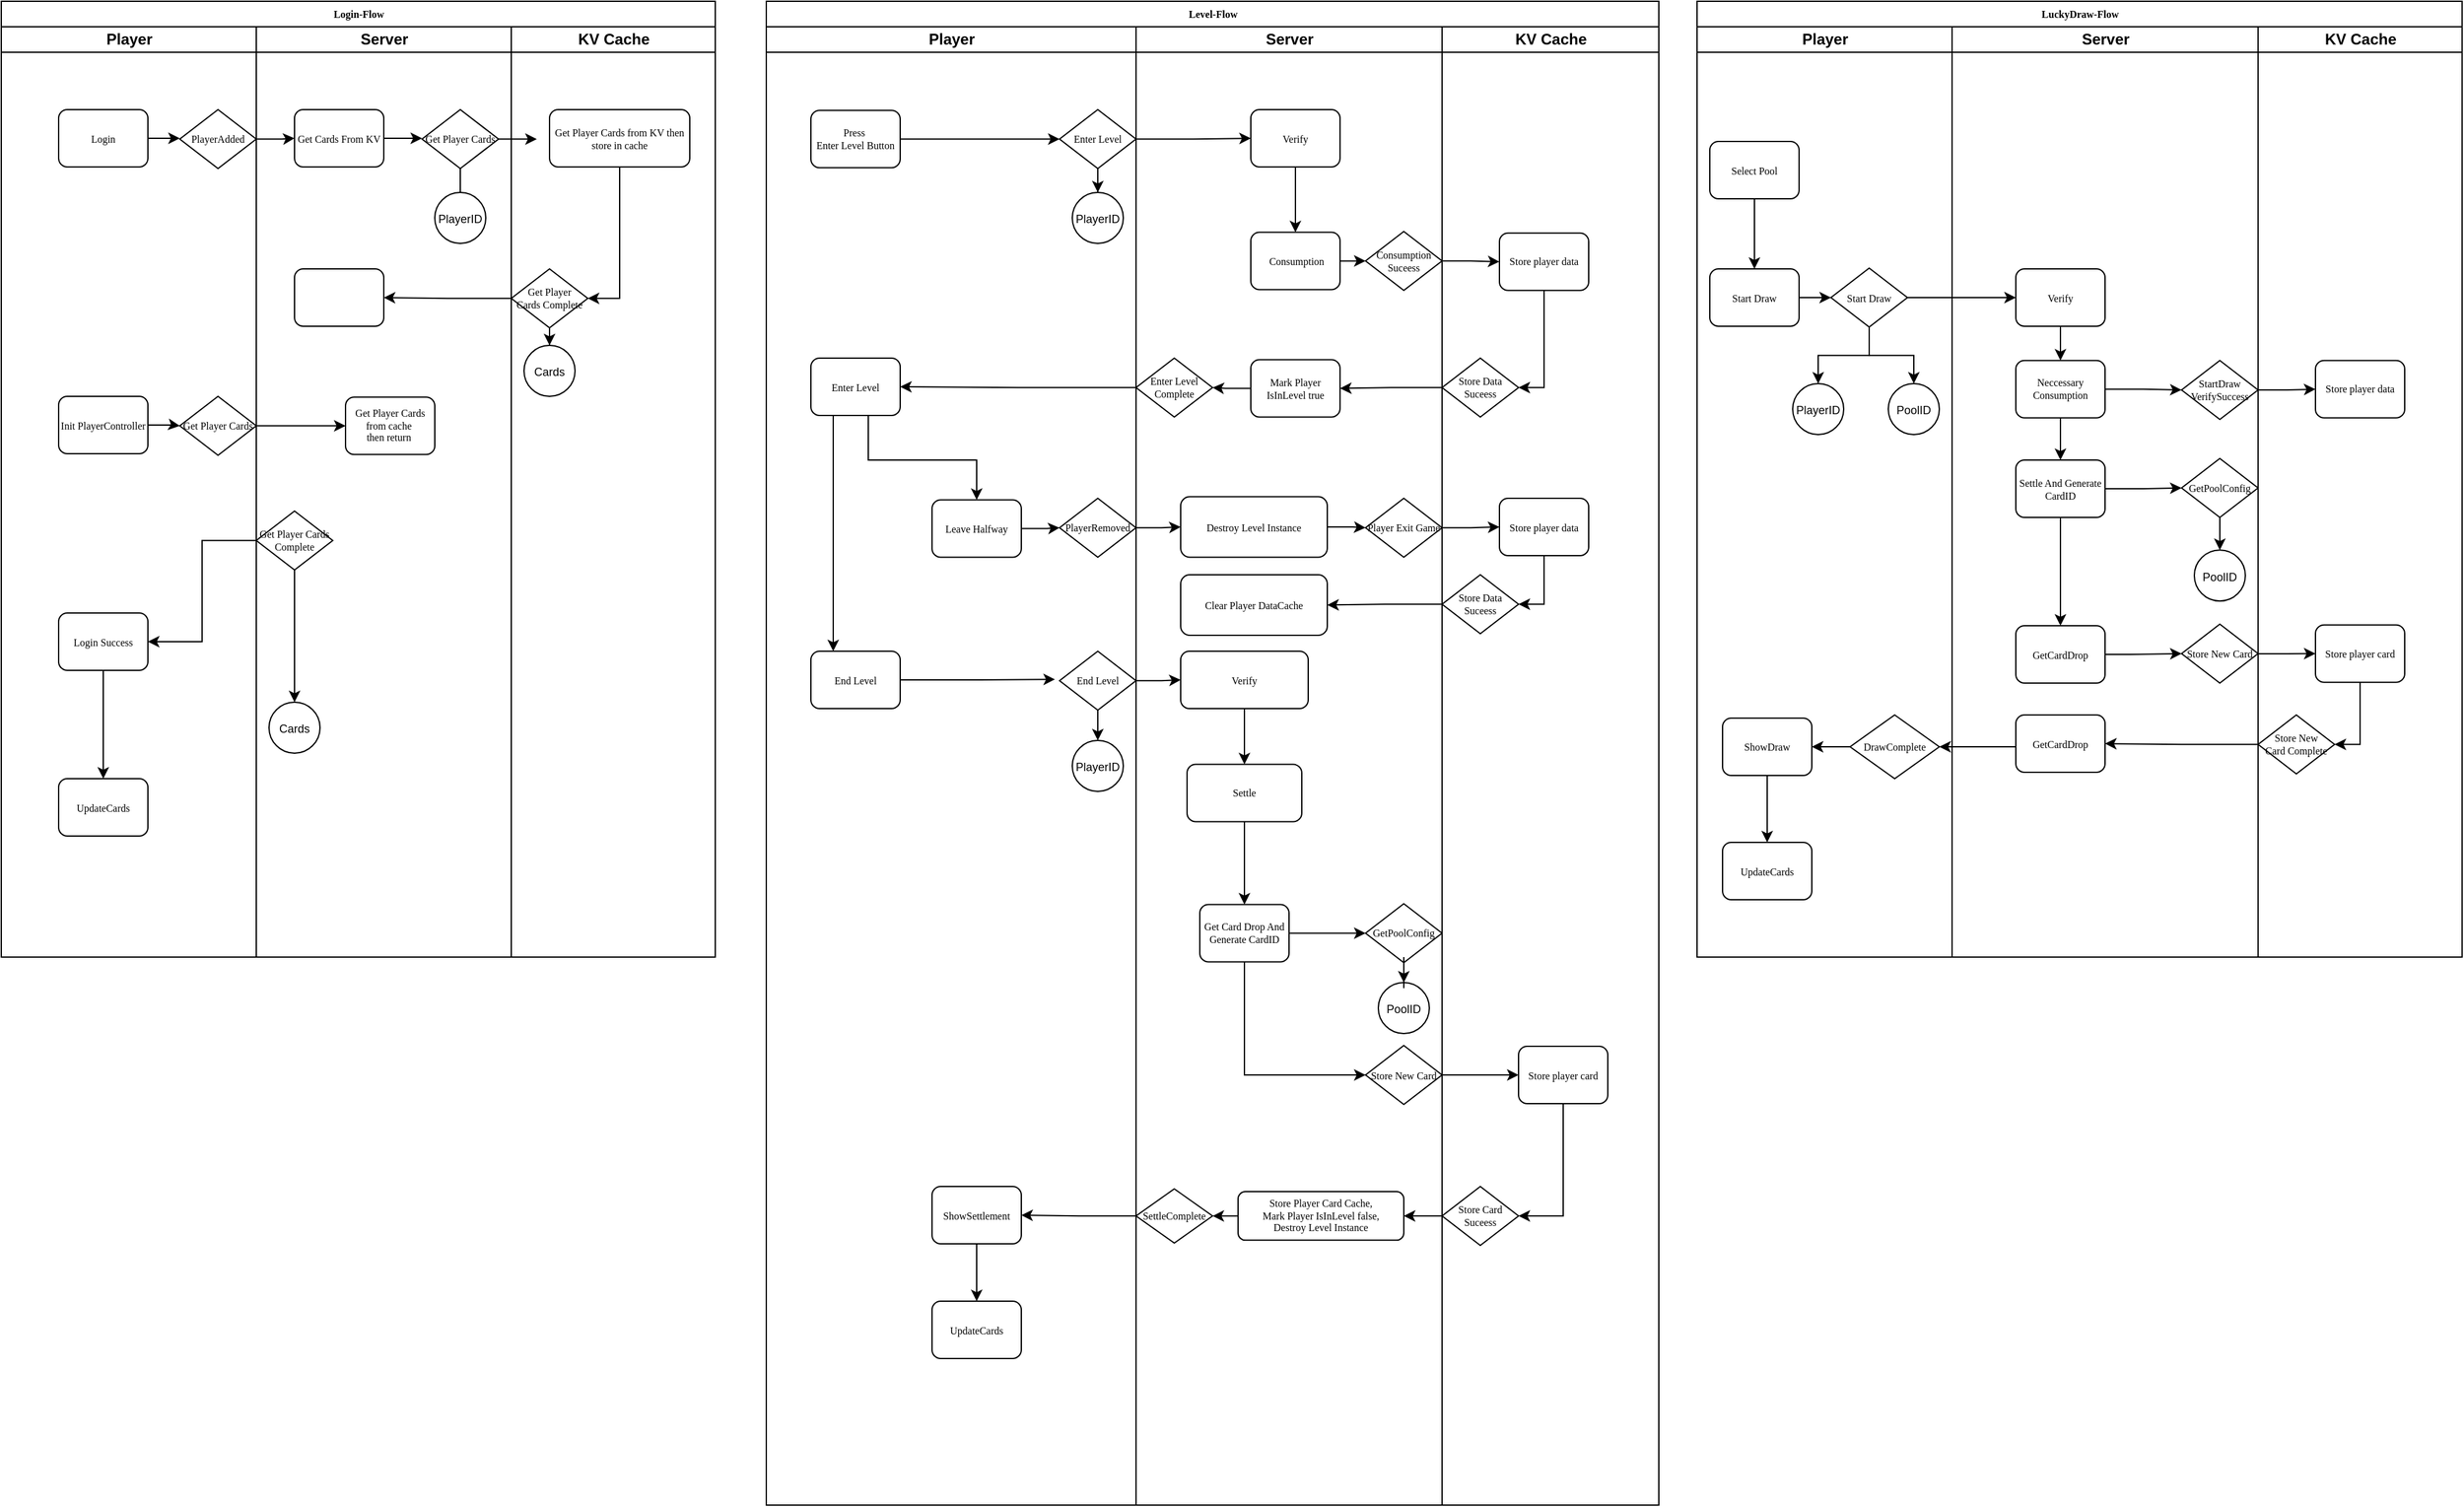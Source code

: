 <mxfile version="26.0.6">
  <diagram name="Page-1" id="74e2e168-ea6b-b213-b513-2b3c1d86103e">
    <mxGraphModel dx="844" dy="461" grid="1" gridSize="10" guides="1" tooltips="1" connect="1" arrows="1" fold="1" page="1" pageScale="1" pageWidth="1100" pageHeight="850" background="none" math="0" shadow="0">
      <root>
        <mxCell id="0" />
        <mxCell id="1" parent="0" />
        <mxCell id="77e6c97f196da883-1" value="Login-Flow" style="swimlane;html=1;childLayout=stackLayout;startSize=20;rounded=0;shadow=0;labelBackgroundColor=none;strokeWidth=1;fontFamily=Verdana;fontSize=8;align=center;" parent="1" vertex="1">
          <mxGeometry x="60" y="50" width="560" height="750" as="geometry" />
        </mxCell>
        <mxCell id="77e6c97f196da883-3" value="Player" style="swimlane;html=1;startSize=20;" parent="77e6c97f196da883-1" vertex="1">
          <mxGeometry y="20" width="200" height="730" as="geometry" />
        </mxCell>
        <mxCell id="I38uoZIhNBEOroFiXY-z-10" value="Login" style="rounded=1;whiteSpace=wrap;html=1;shadow=0;labelBackgroundColor=none;strokeWidth=1;fontFamily=Verdana;fontSize=8;align=center;" parent="77e6c97f196da883-3" vertex="1">
          <mxGeometry x="45" y="65" width="70" height="45" as="geometry" />
        </mxCell>
        <mxCell id="I38uoZIhNBEOroFiXY-z-11" style="edgeStyle=orthogonalEdgeStyle;rounded=0;orthogonalLoop=1;jettySize=auto;html=1;entryX=0;entryY=0.5;entryDx=0;entryDy=0;exitX=1;exitY=0.5;exitDx=0;exitDy=0;" parent="77e6c97f196da883-3" source="I38uoZIhNBEOroFiXY-z-10" edge="1">
          <mxGeometry relative="1" as="geometry">
            <mxPoint x="140" y="87.21" as="targetPoint" />
            <mxPoint x="45" y="87.21" as="sourcePoint" />
          </mxGeometry>
        </mxCell>
        <mxCell id="I38uoZIhNBEOroFiXY-z-13" value="PlayerAdded" style="rhombus;whiteSpace=wrap;html=1;rounded=0;shadow=0;labelBackgroundColor=none;strokeWidth=1;fontFamily=Verdana;fontSize=8;align=center;" parent="77e6c97f196da883-3" vertex="1">
          <mxGeometry x="140" y="65" width="60" height="46.25" as="geometry" />
        </mxCell>
        <mxCell id="V88XMunbEEajlaaTa_F--36" style="edgeStyle=orthogonalEdgeStyle;rounded=0;orthogonalLoop=1;jettySize=auto;html=1;entryX=0.5;entryY=0;entryDx=0;entryDy=0;" edge="1" parent="77e6c97f196da883-3" source="I38uoZIhNBEOroFiXY-z-52" target="V88XMunbEEajlaaTa_F--34">
          <mxGeometry relative="1" as="geometry" />
        </mxCell>
        <mxCell id="I38uoZIhNBEOroFiXY-z-52" value="Login Success" style="rounded=1;whiteSpace=wrap;html=1;shadow=0;labelBackgroundColor=none;strokeWidth=1;fontFamily=Verdana;fontSize=8;align=center;" parent="77e6c97f196da883-3" vertex="1">
          <mxGeometry x="45" y="460" width="70" height="45" as="geometry" />
        </mxCell>
        <mxCell id="V88XMunbEEajlaaTa_F--34" value="UpdateCards" style="rounded=1;whiteSpace=wrap;html=1;shadow=0;labelBackgroundColor=none;strokeWidth=1;fontFamily=Verdana;fontSize=8;align=center;" vertex="1" parent="77e6c97f196da883-3">
          <mxGeometry x="45" y="590" width="70" height="45" as="geometry" />
        </mxCell>
        <mxCell id="V88XMunbEEajlaaTa_F--112" style="edgeStyle=orthogonalEdgeStyle;rounded=0;orthogonalLoop=1;jettySize=auto;html=1;entryX=0;entryY=0.5;entryDx=0;entryDy=0;" edge="1" parent="77e6c97f196da883-3" source="V88XMunbEEajlaaTa_F--110" target="V88XMunbEEajlaaTa_F--111">
          <mxGeometry relative="1" as="geometry" />
        </mxCell>
        <mxCell id="V88XMunbEEajlaaTa_F--110" value="Init PlayerController" style="rounded=1;whiteSpace=wrap;html=1;shadow=0;labelBackgroundColor=none;strokeWidth=1;fontFamily=Verdana;fontSize=8;align=center;" vertex="1" parent="77e6c97f196da883-3">
          <mxGeometry x="45" y="290" width="70" height="45" as="geometry" />
        </mxCell>
        <mxCell id="V88XMunbEEajlaaTa_F--111" value="Get Player Cards" style="rhombus;whiteSpace=wrap;html=1;rounded=0;shadow=0;labelBackgroundColor=none;strokeWidth=1;fontFamily=Verdana;fontSize=8;align=center;" vertex="1" parent="77e6c97f196da883-3">
          <mxGeometry x="140" y="290" width="60" height="46.25" as="geometry" />
        </mxCell>
        <mxCell id="77e6c97f196da883-4" value="Server" style="swimlane;html=1;startSize=20;" parent="77e6c97f196da883-1" vertex="1">
          <mxGeometry x="200" y="20" width="200" height="730" as="geometry" />
        </mxCell>
        <mxCell id="I38uoZIhNBEOroFiXY-z-16" style="edgeStyle=orthogonalEdgeStyle;rounded=0;orthogonalLoop=1;jettySize=auto;html=1;exitX=1;exitY=0.5;exitDx=0;exitDy=0;entryX=0;entryY=0.5;entryDx=0;entryDy=0;" parent="77e6c97f196da883-4" source="77e6c97f196da883-8" target="I38uoZIhNBEOroFiXY-z-17" edge="1">
          <mxGeometry relative="1" as="geometry">
            <mxPoint x="150" y="87.286" as="targetPoint" />
          </mxGeometry>
        </mxCell>
        <mxCell id="77e6c97f196da883-8" value="Get Cards From KV" style="rounded=1;whiteSpace=wrap;html=1;shadow=0;labelBackgroundColor=none;strokeWidth=1;fontFamily=Verdana;fontSize=8;align=center;" parent="77e6c97f196da883-4" vertex="1">
          <mxGeometry x="30" y="65" width="70" height="45" as="geometry" />
        </mxCell>
        <mxCell id="I38uoZIhNBEOroFiXY-z-18" style="edgeStyle=orthogonalEdgeStyle;rounded=0;orthogonalLoop=1;jettySize=auto;html=1;" parent="77e6c97f196da883-4" source="I38uoZIhNBEOroFiXY-z-17" edge="1">
          <mxGeometry relative="1" as="geometry">
            <mxPoint x="220" y="88.125" as="targetPoint" />
          </mxGeometry>
        </mxCell>
        <mxCell id="I38uoZIhNBEOroFiXY-z-25" style="edgeStyle=orthogonalEdgeStyle;rounded=0;orthogonalLoop=1;jettySize=auto;html=1;entryX=0.5;entryY=0;entryDx=0;entryDy=0;" parent="77e6c97f196da883-4" source="I38uoZIhNBEOroFiXY-z-17" target="I38uoZIhNBEOroFiXY-z-26" edge="1">
          <mxGeometry relative="1" as="geometry">
            <mxPoint x="160" y="140" as="targetPoint" />
            <Array as="points">
              <mxPoint x="160" y="140" />
            </Array>
          </mxGeometry>
        </mxCell>
        <mxCell id="I38uoZIhNBEOroFiXY-z-17" value="Get Player Cards" style="rhombus;whiteSpace=wrap;html=1;rounded=0;shadow=0;labelBackgroundColor=none;strokeWidth=1;fontFamily=Verdana;fontSize=8;align=center;" parent="77e6c97f196da883-4" vertex="1">
          <mxGeometry x="130" y="65" width="60" height="46.25" as="geometry" />
        </mxCell>
        <mxCell id="I38uoZIhNBEOroFiXY-z-26" value="&lt;font style=&quot;font-size: 9px;&quot;&gt;PlayerID&lt;/font&gt;" style="ellipse;whiteSpace=wrap;html=1;aspect=fixed;" parent="77e6c97f196da883-4" vertex="1">
          <mxGeometry x="140" y="130" width="40" height="40" as="geometry" />
        </mxCell>
        <mxCell id="I38uoZIhNBEOroFiXY-z-48" value="" style="rounded=1;whiteSpace=wrap;html=1;shadow=0;labelBackgroundColor=none;strokeWidth=1;fontFamily=Verdana;fontSize=8;align=center;" parent="77e6c97f196da883-4" vertex="1">
          <mxGeometry x="30" y="190" width="70" height="45" as="geometry" />
        </mxCell>
        <mxCell id="I38uoZIhNBEOroFiXY-z-53" style="edgeStyle=orthogonalEdgeStyle;rounded=0;orthogonalLoop=1;jettySize=auto;html=1;" parent="77e6c97f196da883-4" source="I38uoZIhNBEOroFiXY-z-50" edge="1">
          <mxGeometry relative="1" as="geometry">
            <mxPoint x="30" y="530" as="targetPoint" />
          </mxGeometry>
        </mxCell>
        <mxCell id="I38uoZIhNBEOroFiXY-z-50" value="Get Player Cards&lt;div&gt;Complete&lt;/div&gt;" style="rhombus;whiteSpace=wrap;html=1;rounded=0;shadow=0;labelBackgroundColor=none;strokeWidth=1;fontFamily=Verdana;fontSize=8;align=center;" parent="77e6c97f196da883-4" vertex="1">
          <mxGeometry y="380" width="60" height="46.25" as="geometry" />
        </mxCell>
        <mxCell id="I38uoZIhNBEOroFiXY-z-55" value="&lt;font style=&quot;font-size: 9px;&quot;&gt;Cards&lt;/font&gt;" style="ellipse;whiteSpace=wrap;html=1;aspect=fixed;" parent="77e6c97f196da883-4" vertex="1">
          <mxGeometry x="10" y="530" width="40" height="40" as="geometry" />
        </mxCell>
        <mxCell id="V88XMunbEEajlaaTa_F--113" value="Get Player Cards from cache&amp;nbsp;&lt;div&gt;then return&amp;nbsp;&lt;/div&gt;" style="rounded=1;whiteSpace=wrap;html=1;shadow=0;labelBackgroundColor=none;strokeWidth=1;fontFamily=Verdana;fontSize=8;align=center;" vertex="1" parent="77e6c97f196da883-4">
          <mxGeometry x="70" y="290.63" width="70" height="45" as="geometry" />
        </mxCell>
        <mxCell id="77e6c97f196da883-5" value="KV Cache" style="swimlane;html=1;startSize=20;" parent="77e6c97f196da883-1" vertex="1">
          <mxGeometry x="400" y="20" width="160" height="730" as="geometry" />
        </mxCell>
        <mxCell id="I38uoZIhNBEOroFiXY-z-23" style="edgeStyle=orthogonalEdgeStyle;rounded=0;orthogonalLoop=1;jettySize=auto;html=1;entryX=1;entryY=0.5;entryDx=0;entryDy=0;" parent="77e6c97f196da883-5" source="I38uoZIhNBEOroFiXY-z-19" target="I38uoZIhNBEOroFiXY-z-22" edge="1">
          <mxGeometry relative="1" as="geometry" />
        </mxCell>
        <mxCell id="I38uoZIhNBEOroFiXY-z-19" value="Get Player Cards from KV then store in cache" style="rounded=1;whiteSpace=wrap;html=1;shadow=0;labelBackgroundColor=none;strokeWidth=1;fontFamily=Verdana;fontSize=8;align=center;" parent="77e6c97f196da883-5" vertex="1">
          <mxGeometry x="30" y="65" width="110" height="45" as="geometry" />
        </mxCell>
        <mxCell id="I38uoZIhNBEOroFiXY-z-31" style="edgeStyle=orthogonalEdgeStyle;rounded=0;orthogonalLoop=1;jettySize=auto;html=1;entryX=0.5;entryY=0;entryDx=0;entryDy=0;" parent="77e6c97f196da883-5" source="I38uoZIhNBEOroFiXY-z-22" target="I38uoZIhNBEOroFiXY-z-30" edge="1">
          <mxGeometry relative="1" as="geometry" />
        </mxCell>
        <mxCell id="I38uoZIhNBEOroFiXY-z-22" value="&lt;div&gt;Get Player Cards&amp;nbsp;&lt;span style=&quot;background-color: transparent; color: light-dark(rgb(0, 0, 0), rgb(255, 255, 255));&quot;&gt;Complete&lt;/span&gt;&lt;/div&gt;" style="rhombus;whiteSpace=wrap;html=1;rounded=0;shadow=0;labelBackgroundColor=none;strokeWidth=1;fontFamily=Verdana;fontSize=8;align=center;" parent="77e6c97f196da883-5" vertex="1">
          <mxGeometry y="190" width="60" height="46.25" as="geometry" />
        </mxCell>
        <mxCell id="I38uoZIhNBEOroFiXY-z-30" value="&lt;font style=&quot;font-size: 9px;&quot;&gt;Cards&lt;/font&gt;" style="ellipse;whiteSpace=wrap;html=1;aspect=fixed;" parent="77e6c97f196da883-5" vertex="1">
          <mxGeometry x="10" y="250" width="40" height="40" as="geometry" />
        </mxCell>
        <mxCell id="I38uoZIhNBEOroFiXY-z-14" style="edgeStyle=orthogonalEdgeStyle;rounded=0;orthogonalLoop=1;jettySize=auto;html=1;entryX=0;entryY=0.5;entryDx=0;entryDy=0;" parent="77e6c97f196da883-1" source="I38uoZIhNBEOroFiXY-z-13" target="77e6c97f196da883-8" edge="1">
          <mxGeometry relative="1" as="geometry" />
        </mxCell>
        <mxCell id="I38uoZIhNBEOroFiXY-z-51" style="edgeStyle=orthogonalEdgeStyle;rounded=0;orthogonalLoop=1;jettySize=auto;html=1;entryX=1;entryY=0.5;entryDx=0;entryDy=0;" parent="77e6c97f196da883-1" source="I38uoZIhNBEOroFiXY-z-50" target="I38uoZIhNBEOroFiXY-z-52" edge="1">
          <mxGeometry relative="1" as="geometry">
            <mxPoint x="280" y="501.875" as="targetPoint" />
          </mxGeometry>
        </mxCell>
        <mxCell id="V88XMunbEEajlaaTa_F--109" style="edgeStyle=orthogonalEdgeStyle;rounded=0;orthogonalLoop=1;jettySize=auto;html=1;entryX=1;entryY=0.5;entryDx=0;entryDy=0;" edge="1" parent="77e6c97f196da883-1" source="I38uoZIhNBEOroFiXY-z-22" target="I38uoZIhNBEOroFiXY-z-48">
          <mxGeometry relative="1" as="geometry" />
        </mxCell>
        <mxCell id="V88XMunbEEajlaaTa_F--114" style="edgeStyle=orthogonalEdgeStyle;rounded=0;orthogonalLoop=1;jettySize=auto;html=1;entryX=0;entryY=0.5;entryDx=0;entryDy=0;" edge="1" parent="77e6c97f196da883-1" source="V88XMunbEEajlaaTa_F--111" target="V88XMunbEEajlaaTa_F--113">
          <mxGeometry relative="1" as="geometry" />
        </mxCell>
        <mxCell id="I38uoZIhNBEOroFiXY-z-147" value="Level-Flow" style="swimlane;html=1;childLayout=stackLayout;startSize=20;rounded=0;shadow=0;labelBackgroundColor=none;strokeWidth=1;fontFamily=Verdana;fontSize=8;align=center;" parent="1" vertex="1">
          <mxGeometry x="660" y="50" width="700" height="1180" as="geometry" />
        </mxCell>
        <mxCell id="I38uoZIhNBEOroFiXY-z-150" value="Player" style="swimlane;html=1;startSize=20;" parent="I38uoZIhNBEOroFiXY-z-147" vertex="1">
          <mxGeometry y="20" width="290" height="1160" as="geometry" />
        </mxCell>
        <mxCell id="V88XMunbEEajlaaTa_F--8" style="edgeStyle=orthogonalEdgeStyle;rounded=0;orthogonalLoop=1;jettySize=auto;html=1;entryX=0;entryY=0.5;entryDx=0;entryDy=0;" edge="1" parent="I38uoZIhNBEOroFiXY-z-150" source="I38uoZIhNBEOroFiXY-z-151" target="I38uoZIhNBEOroFiXY-z-154">
          <mxGeometry relative="1" as="geometry" />
        </mxCell>
        <mxCell id="I38uoZIhNBEOroFiXY-z-151" value="Press&amp;nbsp;&lt;div&gt;Enter Level Button&lt;/div&gt;" style="rounded=1;whiteSpace=wrap;html=1;shadow=0;labelBackgroundColor=none;strokeWidth=1;fontFamily=Verdana;fontSize=8;align=center;" parent="I38uoZIhNBEOroFiXY-z-150" vertex="1">
          <mxGeometry x="35" y="65.63" width="70" height="45" as="geometry" />
        </mxCell>
        <mxCell id="I38uoZIhNBEOroFiXY-z-153" style="edgeStyle=orthogonalEdgeStyle;rounded=0;orthogonalLoop=1;jettySize=auto;html=1;entryX=0.5;entryY=0;entryDx=0;entryDy=0;" parent="I38uoZIhNBEOroFiXY-z-150" source="I38uoZIhNBEOroFiXY-z-154" target="I38uoZIhNBEOroFiXY-z-160" edge="1">
          <mxGeometry relative="1" as="geometry" />
        </mxCell>
        <mxCell id="I38uoZIhNBEOroFiXY-z-154" value="Enter Level" style="rhombus;whiteSpace=wrap;html=1;rounded=0;shadow=0;labelBackgroundColor=none;strokeWidth=1;fontFamily=Verdana;fontSize=8;align=center;" parent="I38uoZIhNBEOroFiXY-z-150" vertex="1">
          <mxGeometry x="230" y="65" width="60" height="46.25" as="geometry" />
        </mxCell>
        <mxCell id="I38uoZIhNBEOroFiXY-z-160" value="&lt;font style=&quot;font-size: 9px;&quot;&gt;PlayerID&lt;/font&gt;" style="ellipse;whiteSpace=wrap;html=1;aspect=fixed;" parent="I38uoZIhNBEOroFiXY-z-150" vertex="1">
          <mxGeometry x="240" y="130" width="40" height="40" as="geometry" />
        </mxCell>
        <mxCell id="V88XMunbEEajlaaTa_F--30" style="edgeStyle=orthogonalEdgeStyle;rounded=0;orthogonalLoop=1;jettySize=auto;html=1;entryX=0.5;entryY=0;entryDx=0;entryDy=0;" edge="1" parent="I38uoZIhNBEOroFiXY-z-150" source="I38uoZIhNBEOroFiXY-z-202" target="V88XMunbEEajlaaTa_F--29">
          <mxGeometry relative="1" as="geometry" />
        </mxCell>
        <mxCell id="I38uoZIhNBEOroFiXY-z-202" value="ShowSettlement" style="rounded=1;whiteSpace=wrap;html=1;shadow=0;labelBackgroundColor=none;strokeWidth=1;fontFamily=Verdana;fontSize=8;align=center;" parent="I38uoZIhNBEOroFiXY-z-150" vertex="1">
          <mxGeometry x="130" y="910" width="70" height="45" as="geometry" />
        </mxCell>
        <mxCell id="I38uoZIhNBEOroFiXY-z-173" value="End Level" style="rounded=1;whiteSpace=wrap;html=1;shadow=0;labelBackgroundColor=none;strokeWidth=1;fontFamily=Verdana;fontSize=8;align=center;" parent="I38uoZIhNBEOroFiXY-z-150" vertex="1">
          <mxGeometry x="35" y="490" width="70" height="45" as="geometry" />
        </mxCell>
        <mxCell id="I38uoZIhNBEOroFiXY-z-174" style="edgeStyle=orthogonalEdgeStyle;rounded=0;orthogonalLoop=1;jettySize=auto;html=1;entryX=0.5;entryY=0;entryDx=0;entryDy=0;" parent="I38uoZIhNBEOroFiXY-z-150" source="I38uoZIhNBEOroFiXY-z-175" target="I38uoZIhNBEOroFiXY-z-176" edge="1">
          <mxGeometry relative="1" as="geometry" />
        </mxCell>
        <mxCell id="I38uoZIhNBEOroFiXY-z-175" value="End Level" style="rhombus;whiteSpace=wrap;html=1;rounded=0;shadow=0;labelBackgroundColor=none;strokeWidth=1;fontFamily=Verdana;fontSize=8;align=center;" parent="I38uoZIhNBEOroFiXY-z-150" vertex="1">
          <mxGeometry x="230" y="490" width="60" height="46.25" as="geometry" />
        </mxCell>
        <mxCell id="I38uoZIhNBEOroFiXY-z-176" value="&lt;font style=&quot;font-size: 9px;&quot;&gt;PlayerID&lt;/font&gt;" style="ellipse;whiteSpace=wrap;html=1;aspect=fixed;" parent="I38uoZIhNBEOroFiXY-z-150" vertex="1">
          <mxGeometry x="240" y="560" width="40" height="40" as="geometry" />
        </mxCell>
        <mxCell id="I38uoZIhNBEOroFiXY-z-177" style="edgeStyle=orthogonalEdgeStyle;rounded=0;orthogonalLoop=1;jettySize=auto;html=1;entryX=-0.06;entryY=0.478;entryDx=0;entryDy=0;entryPerimeter=0;" parent="I38uoZIhNBEOroFiXY-z-150" source="I38uoZIhNBEOroFiXY-z-173" target="I38uoZIhNBEOroFiXY-z-175" edge="1">
          <mxGeometry relative="1" as="geometry" />
        </mxCell>
        <mxCell id="V88XMunbEEajlaaTa_F--9" style="edgeStyle=orthogonalEdgeStyle;rounded=0;orthogonalLoop=1;jettySize=auto;html=1;entryX=0.5;entryY=0;entryDx=0;entryDy=0;" edge="1" parent="I38uoZIhNBEOroFiXY-z-150" source="D0HEchOp2uFlRMcZAwUu-7" target="D0HEchOp2uFlRMcZAwUu-10">
          <mxGeometry relative="1" as="geometry">
            <Array as="points">
              <mxPoint x="80" y="340" />
              <mxPoint x="165" y="340" />
            </Array>
          </mxGeometry>
        </mxCell>
        <mxCell id="V88XMunbEEajlaaTa_F--12" style="edgeStyle=orthogonalEdgeStyle;rounded=0;orthogonalLoop=1;jettySize=auto;html=1;entryX=0.25;entryY=0;entryDx=0;entryDy=0;" edge="1" parent="I38uoZIhNBEOroFiXY-z-150" source="D0HEchOp2uFlRMcZAwUu-7" target="I38uoZIhNBEOroFiXY-z-173">
          <mxGeometry relative="1" as="geometry">
            <Array as="points">
              <mxPoint x="53" y="398" />
            </Array>
          </mxGeometry>
        </mxCell>
        <mxCell id="D0HEchOp2uFlRMcZAwUu-7" value="Enter Level" style="rounded=1;whiteSpace=wrap;html=1;shadow=0;labelBackgroundColor=none;strokeWidth=1;fontFamily=Verdana;fontSize=8;align=center;" parent="I38uoZIhNBEOroFiXY-z-150" vertex="1">
          <mxGeometry x="35" y="260" width="70" height="45" as="geometry" />
        </mxCell>
        <mxCell id="D0HEchOp2uFlRMcZAwUu-15" style="edgeStyle=orthogonalEdgeStyle;rounded=0;orthogonalLoop=1;jettySize=auto;html=1;entryX=0;entryY=0.5;entryDx=0;entryDy=0;" parent="I38uoZIhNBEOroFiXY-z-150" source="D0HEchOp2uFlRMcZAwUu-10" target="D0HEchOp2uFlRMcZAwUu-14" edge="1">
          <mxGeometry relative="1" as="geometry" />
        </mxCell>
        <mxCell id="D0HEchOp2uFlRMcZAwUu-10" value="Leave Halfway" style="rounded=1;whiteSpace=wrap;html=1;shadow=0;labelBackgroundColor=none;strokeWidth=1;fontFamily=Verdana;fontSize=8;align=center;" parent="I38uoZIhNBEOroFiXY-z-150" vertex="1">
          <mxGeometry x="130" y="371.25" width="70" height="45" as="geometry" />
        </mxCell>
        <mxCell id="D0HEchOp2uFlRMcZAwUu-14" value="PlayerRemoved" style="rhombus;whiteSpace=wrap;html=1;rounded=0;shadow=0;labelBackgroundColor=none;strokeWidth=1;fontFamily=Verdana;fontSize=8;align=center;" parent="I38uoZIhNBEOroFiXY-z-150" vertex="1">
          <mxGeometry x="230" y="370" width="60" height="46.25" as="geometry" />
        </mxCell>
        <mxCell id="V88XMunbEEajlaaTa_F--29" value="UpdateCards" style="rounded=1;whiteSpace=wrap;html=1;shadow=0;labelBackgroundColor=none;strokeWidth=1;fontFamily=Verdana;fontSize=8;align=center;" vertex="1" parent="I38uoZIhNBEOroFiXY-z-150">
          <mxGeometry x="130" y="1000" width="70" height="45" as="geometry" />
        </mxCell>
        <mxCell id="I38uoZIhNBEOroFiXY-z-161" value="Server" style="swimlane;html=1;startSize=20;" parent="I38uoZIhNBEOroFiXY-z-147" vertex="1">
          <mxGeometry x="290" y="20" width="240" height="1160" as="geometry" />
        </mxCell>
        <mxCell id="I38uoZIhNBEOroFiXY-z-197" style="edgeStyle=orthogonalEdgeStyle;rounded=0;orthogonalLoop=1;jettySize=auto;html=1;entryX=0.5;entryY=0;entryDx=0;entryDy=0;" parent="I38uoZIhNBEOroFiXY-z-161" source="I38uoZIhNBEOroFiXY-z-178" target="I38uoZIhNBEOroFiXY-z-182" edge="1">
          <mxGeometry relative="1" as="geometry">
            <mxPoint x="105" y="568.75" as="targetPoint" />
          </mxGeometry>
        </mxCell>
        <mxCell id="I38uoZIhNBEOroFiXY-z-178" value="Verify" style="rounded=1;whiteSpace=wrap;html=1;shadow=0;labelBackgroundColor=none;strokeWidth=1;fontFamily=Verdana;fontSize=8;align=center;" parent="I38uoZIhNBEOroFiXY-z-161" vertex="1">
          <mxGeometry x="35" y="490" width="100" height="45" as="geometry" />
        </mxCell>
        <mxCell id="I38uoZIhNBEOroFiXY-z-221" style="edgeStyle=orthogonalEdgeStyle;rounded=0;orthogonalLoop=1;jettySize=auto;html=1;entryX=0.5;entryY=0;entryDx=0;entryDy=0;" parent="I38uoZIhNBEOroFiXY-z-161" source="I38uoZIhNBEOroFiXY-z-182" target="I38uoZIhNBEOroFiXY-z-220" edge="1">
          <mxGeometry relative="1" as="geometry" />
        </mxCell>
        <mxCell id="I38uoZIhNBEOroFiXY-z-182" value="Settle" style="rounded=1;whiteSpace=wrap;html=1;shadow=0;labelBackgroundColor=none;strokeWidth=1;fontFamily=Verdana;fontSize=8;align=center;" parent="I38uoZIhNBEOroFiXY-z-161" vertex="1">
          <mxGeometry x="40" y="578.75" width="90" height="45" as="geometry" />
        </mxCell>
        <mxCell id="I38uoZIhNBEOroFiXY-z-205" value="Store New Card" style="rhombus;whiteSpace=wrap;html=1;rounded=0;shadow=0;labelBackgroundColor=none;strokeWidth=1;fontFamily=Verdana;fontSize=8;align=center;" parent="I38uoZIhNBEOroFiXY-z-161" vertex="1">
          <mxGeometry x="180" y="799.38" width="60" height="46.25" as="geometry" />
        </mxCell>
        <mxCell id="I38uoZIhNBEOroFiXY-z-208" value="GetPoolConfig" style="rhombus;whiteSpace=wrap;html=1;rounded=0;shadow=0;labelBackgroundColor=none;strokeWidth=1;fontFamily=Verdana;fontSize=8;align=center;" parent="I38uoZIhNBEOroFiXY-z-161" vertex="1">
          <mxGeometry x="180" y="688.12" width="60" height="46.25" as="geometry" />
        </mxCell>
        <mxCell id="I38uoZIhNBEOroFiXY-z-210" value="&lt;font style=&quot;font-size: 9px;&quot;&gt;PoolID&lt;/font&gt;" style="ellipse;whiteSpace=wrap;html=1;aspect=fixed;" parent="I38uoZIhNBEOroFiXY-z-161" vertex="1">
          <mxGeometry x="190" y="750" width="40" height="40" as="geometry" />
        </mxCell>
        <mxCell id="I38uoZIhNBEOroFiXY-z-211" style="edgeStyle=orthogonalEdgeStyle;rounded=0;orthogonalLoop=1;jettySize=auto;html=1;entryX=0.5;entryY=0;entryDx=0;entryDy=0;" parent="I38uoZIhNBEOroFiXY-z-161" source="I38uoZIhNBEOroFiXY-z-208" target="I38uoZIhNBEOroFiXY-z-210" edge="1">
          <mxGeometry relative="1" as="geometry" />
        </mxCell>
        <mxCell id="I38uoZIhNBEOroFiXY-z-222" style="edgeStyle=orthogonalEdgeStyle;rounded=0;orthogonalLoop=1;jettySize=auto;html=1;entryX=0;entryY=0.5;entryDx=0;entryDy=0;" parent="I38uoZIhNBEOroFiXY-z-161" source="I38uoZIhNBEOroFiXY-z-220" target="I38uoZIhNBEOroFiXY-z-205" edge="1">
          <mxGeometry relative="1" as="geometry">
            <Array as="points">
              <mxPoint x="85" y="823" />
            </Array>
          </mxGeometry>
        </mxCell>
        <mxCell id="D0HEchOp2uFlRMcZAwUu-29" style="edgeStyle=orthogonalEdgeStyle;rounded=0;orthogonalLoop=1;jettySize=auto;html=1;entryX=0;entryY=0.5;entryDx=0;entryDy=0;" parent="I38uoZIhNBEOroFiXY-z-161" source="I38uoZIhNBEOroFiXY-z-220" target="I38uoZIhNBEOroFiXY-z-208" edge="1">
          <mxGeometry relative="1" as="geometry" />
        </mxCell>
        <mxCell id="I38uoZIhNBEOroFiXY-z-220" value="Get Card Drop And Generate CardID" style="rounded=1;whiteSpace=wrap;html=1;shadow=0;labelBackgroundColor=none;strokeWidth=1;fontFamily=Verdana;fontSize=8;align=center;" parent="I38uoZIhNBEOroFiXY-z-161" vertex="1">
          <mxGeometry x="50" y="688.75" width="70" height="45" as="geometry" />
        </mxCell>
        <mxCell id="D0HEchOp2uFlRMcZAwUu-20" style="edgeStyle=orthogonalEdgeStyle;rounded=0;orthogonalLoop=1;jettySize=auto;html=1;entryX=0.5;entryY=0;entryDx=0;entryDy=0;" parent="I38uoZIhNBEOroFiXY-z-161" source="D0HEchOp2uFlRMcZAwUu-2" target="D0HEchOp2uFlRMcZAwUu-18" edge="1">
          <mxGeometry relative="1" as="geometry" />
        </mxCell>
        <mxCell id="D0HEchOp2uFlRMcZAwUu-2" value="Verify" style="rounded=1;whiteSpace=wrap;html=1;shadow=0;labelBackgroundColor=none;strokeWidth=1;fontFamily=Verdana;fontSize=8;align=center;" parent="I38uoZIhNBEOroFiXY-z-161" vertex="1">
          <mxGeometry x="90" y="65" width="70" height="45" as="geometry" />
        </mxCell>
        <mxCell id="D0HEchOp2uFlRMcZAwUu-4" value="Enter Level Complete" style="rhombus;whiteSpace=wrap;html=1;rounded=0;shadow=0;labelBackgroundColor=none;strokeWidth=1;fontFamily=Verdana;fontSize=8;align=center;" parent="I38uoZIhNBEOroFiXY-z-161" vertex="1">
          <mxGeometry y="260" width="60" height="46.25" as="geometry" />
        </mxCell>
        <mxCell id="V88XMunbEEajlaaTa_F--22" style="edgeStyle=orthogonalEdgeStyle;rounded=0;orthogonalLoop=1;jettySize=auto;html=1;entryX=0;entryY=0.5;entryDx=0;entryDy=0;" edge="1" parent="I38uoZIhNBEOroFiXY-z-161" source="D0HEchOp2uFlRMcZAwUu-16" target="V88XMunbEEajlaaTa_F--21">
          <mxGeometry relative="1" as="geometry" />
        </mxCell>
        <mxCell id="D0HEchOp2uFlRMcZAwUu-16" value="Destroy Level Instance" style="rounded=1;whiteSpace=wrap;html=1;shadow=0;labelBackgroundColor=none;strokeWidth=1;fontFamily=Verdana;fontSize=8;align=center;" parent="I38uoZIhNBEOroFiXY-z-161" vertex="1">
          <mxGeometry x="35" y="368.75" width="115" height="47.5" as="geometry" />
        </mxCell>
        <mxCell id="D0HEchOp2uFlRMcZAwUu-25" style="edgeStyle=orthogonalEdgeStyle;rounded=0;orthogonalLoop=1;jettySize=auto;html=1;entryX=0;entryY=0.5;entryDx=0;entryDy=0;" parent="I38uoZIhNBEOroFiXY-z-161" source="D0HEchOp2uFlRMcZAwUu-18" target="D0HEchOp2uFlRMcZAwUu-24" edge="1">
          <mxGeometry relative="1" as="geometry" />
        </mxCell>
        <mxCell id="D0HEchOp2uFlRMcZAwUu-18" value="&amp;nbsp;Consumption" style="rounded=1;whiteSpace=wrap;html=1;shadow=0;labelBackgroundColor=none;strokeWidth=1;fontFamily=Verdana;fontSize=8;align=center;" parent="I38uoZIhNBEOroFiXY-z-161" vertex="1">
          <mxGeometry x="90" y="161.25" width="70" height="45" as="geometry" />
        </mxCell>
        <mxCell id="D0HEchOp2uFlRMcZAwUu-24" value="&lt;span style=&quot;background-color: transparent; color: light-dark(rgb(0, 0, 0), rgb(255, 255, 255));&quot;&gt;Consumption&lt;/span&gt;&lt;div&gt;&lt;span style=&quot;background-color: transparent; color: light-dark(rgb(0, 0, 0), rgb(255, 255, 255));&quot;&gt;Suceess&lt;/span&gt;&lt;/div&gt;" style="rhombus;whiteSpace=wrap;html=1;rounded=0;shadow=0;labelBackgroundColor=none;strokeWidth=1;fontFamily=Verdana;fontSize=8;align=center;" parent="I38uoZIhNBEOroFiXY-z-161" vertex="1">
          <mxGeometry x="180" y="160.62" width="60" height="46.25" as="geometry" />
        </mxCell>
        <mxCell id="V88XMunbEEajlaaTa_F--6" style="edgeStyle=orthogonalEdgeStyle;rounded=0;orthogonalLoop=1;jettySize=auto;html=1;entryX=1;entryY=0.5;entryDx=0;entryDy=0;" edge="1" parent="I38uoZIhNBEOroFiXY-z-161" source="V88XMunbEEajlaaTa_F--4" target="D0HEchOp2uFlRMcZAwUu-4">
          <mxGeometry relative="1" as="geometry" />
        </mxCell>
        <mxCell id="V88XMunbEEajlaaTa_F--4" value="Mark Player IsInLevel true" style="rounded=1;whiteSpace=wrap;html=1;shadow=0;labelBackgroundColor=none;strokeWidth=1;fontFamily=Verdana;fontSize=8;align=center;" vertex="1" parent="I38uoZIhNBEOroFiXY-z-161">
          <mxGeometry x="90" y="261.25" width="70" height="45" as="geometry" />
        </mxCell>
        <mxCell id="V88XMunbEEajlaaTa_F--108" style="edgeStyle=orthogonalEdgeStyle;rounded=0;orthogonalLoop=1;jettySize=auto;html=1;entryX=1;entryY=0.5;entryDx=0;entryDy=0;" edge="1" parent="I38uoZIhNBEOroFiXY-z-161" source="V88XMunbEEajlaaTa_F--15" target="I38uoZIhNBEOroFiXY-z-199">
          <mxGeometry relative="1" as="geometry" />
        </mxCell>
        <mxCell id="V88XMunbEEajlaaTa_F--15" value="Store Player Card Cache,&lt;div&gt;Mark Player IsInLevel false,&lt;/div&gt;&lt;div&gt;Destroy Level Instance&lt;/div&gt;" style="rounded=1;whiteSpace=wrap;html=1;shadow=0;labelBackgroundColor=none;strokeWidth=1;fontFamily=Verdana;fontSize=8;align=center;" vertex="1" parent="I38uoZIhNBEOroFiXY-z-161">
          <mxGeometry x="80" y="914.06" width="130" height="38.12" as="geometry" />
        </mxCell>
        <mxCell id="I38uoZIhNBEOroFiXY-z-199" value="SettleComplete" style="rhombus;whiteSpace=wrap;html=1;rounded=0;shadow=0;labelBackgroundColor=none;strokeWidth=1;fontFamily=Verdana;fontSize=8;align=center;" parent="I38uoZIhNBEOroFiXY-z-161" vertex="1">
          <mxGeometry y="911.87" width="60" height="42.5" as="geometry" />
        </mxCell>
        <mxCell id="V88XMunbEEajlaaTa_F--21" value="Player Exit Game" style="rhombus;whiteSpace=wrap;html=1;rounded=0;shadow=0;labelBackgroundColor=none;strokeWidth=1;fontFamily=Verdana;fontSize=8;align=center;" vertex="1" parent="I38uoZIhNBEOroFiXY-z-161">
          <mxGeometry x="180" y="370" width="60" height="46.25" as="geometry" />
        </mxCell>
        <mxCell id="V88XMunbEEajlaaTa_F--27" value="&lt;div&gt;&lt;span style=&quot;background-color: transparent; color: light-dark(rgb(0, 0, 0), rgb(255, 255, 255));&quot;&gt;Clear Player DataCache&lt;/span&gt;&lt;/div&gt;" style="rounded=1;whiteSpace=wrap;html=1;shadow=0;labelBackgroundColor=none;strokeWidth=1;fontFamily=Verdana;fontSize=8;align=center;" vertex="1" parent="I38uoZIhNBEOroFiXY-z-161">
          <mxGeometry x="35" y="430" width="115" height="47.5" as="geometry" />
        </mxCell>
        <mxCell id="I38uoZIhNBEOroFiXY-z-180" value="KV Cache" style="swimlane;html=1;startSize=20;" parent="I38uoZIhNBEOroFiXY-z-147" vertex="1">
          <mxGeometry x="530" y="20" width="170" height="1160" as="geometry" />
        </mxCell>
        <mxCell id="V88XMunbEEajlaaTa_F--14" style="edgeStyle=orthogonalEdgeStyle;rounded=0;orthogonalLoop=1;jettySize=auto;html=1;entryX=1;entryY=0.5;entryDx=0;entryDy=0;" edge="1" parent="I38uoZIhNBEOroFiXY-z-180" source="I38uoZIhNBEOroFiXY-z-232" target="V88XMunbEEajlaaTa_F--13">
          <mxGeometry relative="1" as="geometry" />
        </mxCell>
        <mxCell id="I38uoZIhNBEOroFiXY-z-232" value="Store player card" style="rounded=1;whiteSpace=wrap;html=1;shadow=0;labelBackgroundColor=none;strokeWidth=1;fontFamily=Verdana;fontSize=8;align=center;" parent="I38uoZIhNBEOroFiXY-z-180" vertex="1">
          <mxGeometry x="60" y="800" width="70" height="45" as="geometry" />
        </mxCell>
        <mxCell id="V88XMunbEEajlaaTa_F--3" style="edgeStyle=orthogonalEdgeStyle;rounded=0;orthogonalLoop=1;jettySize=auto;html=1;entryX=1;entryY=0.5;entryDx=0;entryDy=0;" edge="1" parent="I38uoZIhNBEOroFiXY-z-180" source="D0HEchOp2uFlRMcZAwUu-26" target="V88XMunbEEajlaaTa_F--2">
          <mxGeometry relative="1" as="geometry" />
        </mxCell>
        <mxCell id="D0HEchOp2uFlRMcZAwUu-26" value="Store player data" style="rounded=1;whiteSpace=wrap;html=1;shadow=0;labelBackgroundColor=none;strokeWidth=1;fontFamily=Verdana;fontSize=8;align=center;" parent="I38uoZIhNBEOroFiXY-z-180" vertex="1">
          <mxGeometry x="45" y="161.87" width="70" height="45" as="geometry" />
        </mxCell>
        <mxCell id="V88XMunbEEajlaaTa_F--2" value="Store Data&lt;br&gt;&lt;div&gt;&lt;span style=&quot;background-color: transparent; color: light-dark(rgb(0, 0, 0), rgb(255, 255, 255));&quot;&gt;Suceess&lt;/span&gt;&lt;/div&gt;" style="rhombus;whiteSpace=wrap;html=1;rounded=0;shadow=0;labelBackgroundColor=none;strokeWidth=1;fontFamily=Verdana;fontSize=8;align=center;" vertex="1" parent="I38uoZIhNBEOroFiXY-z-180">
          <mxGeometry y="260" width="60" height="46.25" as="geometry" />
        </mxCell>
        <mxCell id="V88XMunbEEajlaaTa_F--13" value="Store Card&lt;br&gt;&lt;div&gt;&lt;span style=&quot;background-color: transparent; color: light-dark(rgb(0, 0, 0), rgb(255, 255, 255));&quot;&gt;Suceess&lt;/span&gt;&lt;/div&gt;" style="rhombus;whiteSpace=wrap;html=1;rounded=0;shadow=0;labelBackgroundColor=none;strokeWidth=1;fontFamily=Verdana;fontSize=8;align=center;" vertex="1" parent="I38uoZIhNBEOroFiXY-z-180">
          <mxGeometry y="910" width="60" height="46.25" as="geometry" />
        </mxCell>
        <mxCell id="V88XMunbEEajlaaTa_F--26" style="edgeStyle=orthogonalEdgeStyle;rounded=0;orthogonalLoop=1;jettySize=auto;html=1;entryX=1;entryY=0.5;entryDx=0;entryDy=0;" edge="1" parent="I38uoZIhNBEOroFiXY-z-180" source="V88XMunbEEajlaaTa_F--23" target="V88XMunbEEajlaaTa_F--25">
          <mxGeometry relative="1" as="geometry" />
        </mxCell>
        <mxCell id="V88XMunbEEajlaaTa_F--23" value="Store player data" style="rounded=1;whiteSpace=wrap;html=1;shadow=0;labelBackgroundColor=none;strokeWidth=1;fontFamily=Verdana;fontSize=8;align=center;" vertex="1" parent="I38uoZIhNBEOroFiXY-z-180">
          <mxGeometry x="45" y="370" width="70" height="45" as="geometry" />
        </mxCell>
        <mxCell id="V88XMunbEEajlaaTa_F--25" value="Store Data&lt;br&gt;&lt;div&gt;&lt;span style=&quot;background-color: transparent; color: light-dark(rgb(0, 0, 0), rgb(255, 255, 255));&quot;&gt;Suceess&lt;/span&gt;&lt;/div&gt;" style="rhombus;whiteSpace=wrap;html=1;rounded=0;shadow=0;labelBackgroundColor=none;strokeWidth=1;fontFamily=Verdana;fontSize=8;align=center;" vertex="1" parent="I38uoZIhNBEOroFiXY-z-180">
          <mxGeometry y="430" width="60" height="46.25" as="geometry" />
        </mxCell>
        <mxCell id="I38uoZIhNBEOroFiXY-z-231" style="edgeStyle=orthogonalEdgeStyle;rounded=0;orthogonalLoop=1;jettySize=auto;html=1;entryX=0;entryY=0.5;entryDx=0;entryDy=0;" parent="I38uoZIhNBEOroFiXY-z-147" source="I38uoZIhNBEOroFiXY-z-205" target="I38uoZIhNBEOroFiXY-z-232" edge="1">
          <mxGeometry relative="1" as="geometry">
            <mxPoint x="610" y="543.125" as="targetPoint" />
          </mxGeometry>
        </mxCell>
        <mxCell id="D0HEchOp2uFlRMcZAwUu-1" style="edgeStyle=orthogonalEdgeStyle;rounded=0;orthogonalLoop=1;jettySize=auto;html=1;entryX=0;entryY=0.5;entryDx=0;entryDy=0;" parent="I38uoZIhNBEOroFiXY-z-147" source="I38uoZIhNBEOroFiXY-z-154" target="D0HEchOp2uFlRMcZAwUu-2" edge="1">
          <mxGeometry relative="1" as="geometry">
            <mxPoint x="390" y="108.125" as="targetPoint" />
          </mxGeometry>
        </mxCell>
        <mxCell id="I38uoZIhNBEOroFiXY-z-179" style="edgeStyle=orthogonalEdgeStyle;rounded=0;orthogonalLoop=1;jettySize=auto;html=1;entryX=0;entryY=0.5;entryDx=0;entryDy=0;" parent="I38uoZIhNBEOroFiXY-z-147" source="I38uoZIhNBEOroFiXY-z-175" target="I38uoZIhNBEOroFiXY-z-178" edge="1">
          <mxGeometry relative="1" as="geometry">
            <mxPoint x="420" y="233.125" as="targetPoint" />
          </mxGeometry>
        </mxCell>
        <mxCell id="D0HEchOp2uFlRMcZAwUu-17" style="edgeStyle=orthogonalEdgeStyle;rounded=0;orthogonalLoop=1;jettySize=auto;html=1;entryX=0;entryY=0.5;entryDx=0;entryDy=0;" parent="I38uoZIhNBEOroFiXY-z-147" source="D0HEchOp2uFlRMcZAwUu-14" target="D0HEchOp2uFlRMcZAwUu-16" edge="1">
          <mxGeometry relative="1" as="geometry" />
        </mxCell>
        <mxCell id="D0HEchOp2uFlRMcZAwUu-27" style="edgeStyle=orthogonalEdgeStyle;rounded=0;orthogonalLoop=1;jettySize=auto;html=1;entryX=0;entryY=0.5;entryDx=0;entryDy=0;" parent="I38uoZIhNBEOroFiXY-z-147" source="D0HEchOp2uFlRMcZAwUu-24" target="D0HEchOp2uFlRMcZAwUu-26" edge="1">
          <mxGeometry relative="1" as="geometry" />
        </mxCell>
        <mxCell id="V88XMunbEEajlaaTa_F--5" style="edgeStyle=orthogonalEdgeStyle;rounded=0;orthogonalLoop=1;jettySize=auto;html=1;entryX=1;entryY=0.5;entryDx=0;entryDy=0;" edge="1" parent="I38uoZIhNBEOroFiXY-z-147" source="V88XMunbEEajlaaTa_F--2" target="V88XMunbEEajlaaTa_F--4">
          <mxGeometry relative="1" as="geometry" />
        </mxCell>
        <mxCell id="V88XMunbEEajlaaTa_F--7" style="edgeStyle=orthogonalEdgeStyle;rounded=0;orthogonalLoop=1;jettySize=auto;html=1;entryX=1;entryY=0.5;entryDx=0;entryDy=0;" edge="1" parent="I38uoZIhNBEOroFiXY-z-147" source="D0HEchOp2uFlRMcZAwUu-4" target="D0HEchOp2uFlRMcZAwUu-7">
          <mxGeometry relative="1" as="geometry" />
        </mxCell>
        <mxCell id="I38uoZIhNBEOroFiXY-z-201" style="edgeStyle=orthogonalEdgeStyle;rounded=0;orthogonalLoop=1;jettySize=auto;html=1;entryX=1;entryY=0.5;entryDx=0;entryDy=0;" parent="I38uoZIhNBEOroFiXY-z-147" source="I38uoZIhNBEOroFiXY-z-199" target="I38uoZIhNBEOroFiXY-z-202" edge="1">
          <mxGeometry relative="1" as="geometry">
            <mxPoint x="85" y="845" as="targetPoint" />
          </mxGeometry>
        </mxCell>
        <mxCell id="V88XMunbEEajlaaTa_F--18" style="edgeStyle=orthogonalEdgeStyle;rounded=0;orthogonalLoop=1;jettySize=auto;html=1;entryX=1;entryY=0.5;entryDx=0;entryDy=0;" edge="1" parent="I38uoZIhNBEOroFiXY-z-147" source="V88XMunbEEajlaaTa_F--13" target="V88XMunbEEajlaaTa_F--15">
          <mxGeometry relative="1" as="geometry" />
        </mxCell>
        <mxCell id="V88XMunbEEajlaaTa_F--24" style="edgeStyle=orthogonalEdgeStyle;rounded=0;orthogonalLoop=1;jettySize=auto;html=1;entryX=0;entryY=0.5;entryDx=0;entryDy=0;" edge="1" parent="I38uoZIhNBEOroFiXY-z-147" source="V88XMunbEEajlaaTa_F--21" target="V88XMunbEEajlaaTa_F--23">
          <mxGeometry relative="1" as="geometry" />
        </mxCell>
        <mxCell id="V88XMunbEEajlaaTa_F--28" style="edgeStyle=orthogonalEdgeStyle;rounded=0;orthogonalLoop=1;jettySize=auto;html=1;entryX=1;entryY=0.5;entryDx=0;entryDy=0;" edge="1" parent="I38uoZIhNBEOroFiXY-z-147" source="V88XMunbEEajlaaTa_F--25" target="V88XMunbEEajlaaTa_F--27">
          <mxGeometry relative="1" as="geometry" />
        </mxCell>
        <mxCell id="I38uoZIhNBEOroFiXY-z-238" value="LuckyDraw-Flow" style="swimlane;html=1;childLayout=stackLayout;startSize=20;rounded=0;shadow=0;labelBackgroundColor=none;strokeWidth=1;fontFamily=Verdana;fontSize=8;align=center;" parent="1" vertex="1">
          <mxGeometry x="1390" y="50" width="600" height="750" as="geometry" />
        </mxCell>
        <mxCell id="I38uoZIhNBEOroFiXY-z-241" value="Player" style="swimlane;html=1;startSize=20;" parent="I38uoZIhNBEOroFiXY-z-238" vertex="1">
          <mxGeometry y="20" width="200" height="730" as="geometry" />
        </mxCell>
        <mxCell id="I38uoZIhNBEOroFiXY-z-247" style="edgeStyle=orthogonalEdgeStyle;rounded=0;orthogonalLoop=1;jettySize=auto;html=1;entryX=1;entryY=0.5;entryDx=0;entryDy=0;" parent="I38uoZIhNBEOroFiXY-z-241" source="I38uoZIhNBEOroFiXY-z-248" target="I38uoZIhNBEOroFiXY-z-250" edge="1">
          <mxGeometry relative="1" as="geometry">
            <mxPoint x="90" y="455" as="targetPoint" />
          </mxGeometry>
        </mxCell>
        <mxCell id="I38uoZIhNBEOroFiXY-z-248" value="DrawComplete" style="rhombus;whiteSpace=wrap;html=1;rounded=0;shadow=0;labelBackgroundColor=none;strokeWidth=1;fontFamily=Verdana;fontSize=8;align=center;" parent="I38uoZIhNBEOroFiXY-z-241" vertex="1">
          <mxGeometry x="120" y="540" width="70" height="50" as="geometry" />
        </mxCell>
        <mxCell id="V88XMunbEEajlaaTa_F--33" style="edgeStyle=orthogonalEdgeStyle;rounded=0;orthogonalLoop=1;jettySize=auto;html=1;entryX=0.5;entryY=0;entryDx=0;entryDy=0;" edge="1" parent="I38uoZIhNBEOroFiXY-z-241" source="I38uoZIhNBEOroFiXY-z-250" target="V88XMunbEEajlaaTa_F--32">
          <mxGeometry relative="1" as="geometry" />
        </mxCell>
        <mxCell id="I38uoZIhNBEOroFiXY-z-250" value="ShowDraw" style="rounded=1;whiteSpace=wrap;html=1;shadow=0;labelBackgroundColor=none;strokeWidth=1;fontFamily=Verdana;fontSize=8;align=center;" parent="I38uoZIhNBEOroFiXY-z-241" vertex="1">
          <mxGeometry x="20" y="542.5" width="70" height="45" as="geometry" />
        </mxCell>
        <mxCell id="I38uoZIhNBEOroFiXY-z-289" value="&lt;span style=&quot;font-size: 9px;&quot;&gt;PoolID&lt;/span&gt;" style="ellipse;whiteSpace=wrap;html=1;aspect=fixed;" parent="I38uoZIhNBEOroFiXY-z-241" vertex="1">
          <mxGeometry x="150" y="280" width="40" height="40" as="geometry" />
        </mxCell>
        <mxCell id="I38uoZIhNBEOroFiXY-z-242" value="Select Pool" style="rounded=1;whiteSpace=wrap;html=1;shadow=0;labelBackgroundColor=none;strokeWidth=1;fontFamily=Verdana;fontSize=8;align=center;" parent="I38uoZIhNBEOroFiXY-z-241" vertex="1">
          <mxGeometry x="10" y="90" width="70" height="45" as="geometry" />
        </mxCell>
        <mxCell id="I38uoZIhNBEOroFiXY-z-259" value="&lt;font style=&quot;font-size: 9px;&quot;&gt;PlayerID&lt;/font&gt;" style="ellipse;whiteSpace=wrap;html=1;aspect=fixed;" parent="I38uoZIhNBEOroFiXY-z-241" vertex="1">
          <mxGeometry x="75" y="280" width="40" height="40" as="geometry" />
        </mxCell>
        <mxCell id="I38uoZIhNBEOroFiXY-z-256" value="Start Draw" style="rounded=1;whiteSpace=wrap;html=1;shadow=0;labelBackgroundColor=none;strokeWidth=1;fontFamily=Verdana;fontSize=8;align=center;" parent="I38uoZIhNBEOroFiXY-z-241" vertex="1">
          <mxGeometry x="10" y="190" width="70" height="45" as="geometry" />
        </mxCell>
        <mxCell id="I38uoZIhNBEOroFiXY-z-288" style="edgeStyle=orthogonalEdgeStyle;rounded=0;orthogonalLoop=1;jettySize=auto;html=1;exitX=0.5;exitY=1;exitDx=0;exitDy=0;entryX=0.5;entryY=0;entryDx=0;entryDy=0;" parent="I38uoZIhNBEOroFiXY-z-241" source="I38uoZIhNBEOroFiXY-z-258" target="I38uoZIhNBEOroFiXY-z-289" edge="1">
          <mxGeometry relative="1" as="geometry">
            <mxPoint x="145" y="280" as="targetPoint" />
            <mxPoint x="135.034" y="236.223" as="sourcePoint" />
          </mxGeometry>
        </mxCell>
        <mxCell id="I38uoZIhNBEOroFiXY-z-260" style="edgeStyle=orthogonalEdgeStyle;rounded=0;orthogonalLoop=1;jettySize=auto;html=1;entryX=0;entryY=0.5;entryDx=0;entryDy=0;" parent="I38uoZIhNBEOroFiXY-z-241" source="I38uoZIhNBEOroFiXY-z-256" target="I38uoZIhNBEOroFiXY-z-258" edge="1">
          <mxGeometry relative="1" as="geometry">
            <mxPoint x="101.4" y="212.108" as="targetPoint" />
          </mxGeometry>
        </mxCell>
        <mxCell id="I38uoZIhNBEOroFiXY-z-276" style="edgeStyle=orthogonalEdgeStyle;rounded=0;orthogonalLoop=1;jettySize=auto;html=1;entryX=0.5;entryY=0;entryDx=0;entryDy=0;" parent="I38uoZIhNBEOroFiXY-z-241" source="I38uoZIhNBEOroFiXY-z-242" target="I38uoZIhNBEOroFiXY-z-256" edge="1">
          <mxGeometry relative="1" as="geometry" />
        </mxCell>
        <mxCell id="I38uoZIhNBEOroFiXY-z-257" style="edgeStyle=orthogonalEdgeStyle;rounded=0;orthogonalLoop=1;jettySize=auto;html=1;entryX=0.5;entryY=0;entryDx=0;entryDy=0;exitX=0.5;exitY=1;exitDx=0;exitDy=0;" parent="I38uoZIhNBEOroFiXY-z-241" source="I38uoZIhNBEOroFiXY-z-258" target="I38uoZIhNBEOroFiXY-z-259" edge="1">
          <mxGeometry relative="1" as="geometry">
            <mxPoint x="135.034" y="236.223" as="sourcePoint" />
          </mxGeometry>
        </mxCell>
        <mxCell id="I38uoZIhNBEOroFiXY-z-258" value="Start Draw" style="rhombus;whiteSpace=wrap;html=1;rounded=0;shadow=0;labelBackgroundColor=none;strokeWidth=1;fontFamily=Verdana;fontSize=8;align=center;" parent="I38uoZIhNBEOroFiXY-z-241" vertex="1">
          <mxGeometry x="105" y="189.38" width="60" height="46.25" as="geometry" />
        </mxCell>
        <mxCell id="V88XMunbEEajlaaTa_F--32" value="UpdateCards" style="rounded=1;whiteSpace=wrap;html=1;shadow=0;labelBackgroundColor=none;strokeWidth=1;fontFamily=Verdana;fontSize=8;align=center;" vertex="1" parent="I38uoZIhNBEOroFiXY-z-241">
          <mxGeometry x="20" y="640" width="70" height="45" as="geometry" />
        </mxCell>
        <mxCell id="I38uoZIhNBEOroFiXY-z-254" value="Server" style="swimlane;html=1;startSize=20;" parent="I38uoZIhNBEOroFiXY-z-238" vertex="1">
          <mxGeometry x="200" y="20" width="240" height="730" as="geometry" />
        </mxCell>
        <mxCell id="I38uoZIhNBEOroFiXY-z-266" value="Store New Card" style="rhombus;whiteSpace=wrap;html=1;rounded=0;shadow=0;labelBackgroundColor=none;strokeWidth=1;fontFamily=Verdana;fontSize=8;align=center;" parent="I38uoZIhNBEOroFiXY-z-254" vertex="1">
          <mxGeometry x="180" y="468.75" width="60" height="46.25" as="geometry" />
        </mxCell>
        <mxCell id="I38uoZIhNBEOroFiXY-z-271" style="edgeStyle=orthogonalEdgeStyle;rounded=0;orthogonalLoop=1;jettySize=auto;html=1;entryX=0;entryY=0.5;entryDx=0;entryDy=0;" parent="I38uoZIhNBEOroFiXY-z-254" source="I38uoZIhNBEOroFiXY-z-272" target="I38uoZIhNBEOroFiXY-z-266" edge="1">
          <mxGeometry relative="1" as="geometry">
            <Array as="points">
              <mxPoint x="140" y="492" />
              <mxPoint x="140" y="492" />
            </Array>
          </mxGeometry>
        </mxCell>
        <mxCell id="D0HEchOp2uFlRMcZAwUu-34" style="edgeStyle=orthogonalEdgeStyle;rounded=0;orthogonalLoop=1;jettySize=auto;html=1;entryX=0.5;entryY=0;entryDx=0;entryDy=0;" parent="I38uoZIhNBEOroFiXY-z-254" source="I38uoZIhNBEOroFiXY-z-265" target="I38uoZIhNBEOroFiXY-z-272" edge="1">
          <mxGeometry relative="1" as="geometry" />
        </mxCell>
        <mxCell id="I38uoZIhNBEOroFiXY-z-265" value="Settle And Generate CardID" style="rounded=1;whiteSpace=wrap;html=1;shadow=0;labelBackgroundColor=none;strokeWidth=1;fontFamily=Verdana;fontSize=8;align=center;" parent="I38uoZIhNBEOroFiXY-z-254" vertex="1">
          <mxGeometry x="50" y="340" width="70" height="45" as="geometry" />
        </mxCell>
        <mxCell id="I38uoZIhNBEOroFiXY-z-267" value="GetPoolConfig" style="rhombus;whiteSpace=wrap;html=1;rounded=0;shadow=0;labelBackgroundColor=none;strokeWidth=1;fontFamily=Verdana;fontSize=8;align=center;" parent="I38uoZIhNBEOroFiXY-z-254" vertex="1">
          <mxGeometry x="180" y="338.75" width="60" height="46.25" as="geometry" />
        </mxCell>
        <mxCell id="I38uoZIhNBEOroFiXY-z-268" style="edgeStyle=orthogonalEdgeStyle;rounded=0;orthogonalLoop=1;jettySize=auto;html=1;entryX=0;entryY=0.5;entryDx=0;entryDy=0;" parent="I38uoZIhNBEOroFiXY-z-254" source="I38uoZIhNBEOroFiXY-z-265" target="I38uoZIhNBEOroFiXY-z-267" edge="1">
          <mxGeometry relative="1" as="geometry">
            <mxPoint x="310.0" y="363.12" as="targetPoint" />
          </mxGeometry>
        </mxCell>
        <mxCell id="I38uoZIhNBEOroFiXY-z-269" value="&lt;font style=&quot;font-size: 9px;&quot;&gt;PoolID&lt;/font&gt;" style="ellipse;whiteSpace=wrap;html=1;aspect=fixed;" parent="I38uoZIhNBEOroFiXY-z-254" vertex="1">
          <mxGeometry x="190" y="410.62" width="40" height="40" as="geometry" />
        </mxCell>
        <mxCell id="I38uoZIhNBEOroFiXY-z-270" style="edgeStyle=orthogonalEdgeStyle;rounded=0;orthogonalLoop=1;jettySize=auto;html=1;entryX=0.5;entryY=0;entryDx=0;entryDy=0;" parent="I38uoZIhNBEOroFiXY-z-254" source="I38uoZIhNBEOroFiXY-z-267" target="I38uoZIhNBEOroFiXY-z-269" edge="1">
          <mxGeometry relative="1" as="geometry" />
        </mxCell>
        <mxCell id="I38uoZIhNBEOroFiXY-z-272" value="GetCardDrop" style="rounded=1;whiteSpace=wrap;html=1;shadow=0;labelBackgroundColor=none;strokeWidth=1;fontFamily=Verdana;fontSize=8;align=center;" parent="I38uoZIhNBEOroFiXY-z-254" vertex="1">
          <mxGeometry x="50" y="470" width="70" height="45" as="geometry" />
        </mxCell>
        <mxCell id="D0HEchOp2uFlRMcZAwUu-46" style="edgeStyle=orthogonalEdgeStyle;rounded=0;orthogonalLoop=1;jettySize=auto;html=1;entryX=0.5;entryY=0;entryDx=0;entryDy=0;" parent="I38uoZIhNBEOroFiXY-z-254" source="D0HEchOp2uFlRMcZAwUu-30" target="D0HEchOp2uFlRMcZAwUu-42" edge="1">
          <mxGeometry relative="1" as="geometry" />
        </mxCell>
        <mxCell id="D0HEchOp2uFlRMcZAwUu-30" value="Verify" style="rounded=1;whiteSpace=wrap;html=1;shadow=0;labelBackgroundColor=none;strokeWidth=1;fontFamily=Verdana;fontSize=8;align=center;" parent="I38uoZIhNBEOroFiXY-z-254" vertex="1">
          <mxGeometry x="50" y="190.01" width="70" height="45" as="geometry" />
        </mxCell>
        <mxCell id="D0HEchOp2uFlRMcZAwUu-41" style="edgeStyle=orthogonalEdgeStyle;rounded=0;orthogonalLoop=1;jettySize=auto;html=1;entryX=0;entryY=0.5;entryDx=0;entryDy=0;" parent="I38uoZIhNBEOroFiXY-z-254" source="D0HEchOp2uFlRMcZAwUu-42" target="D0HEchOp2uFlRMcZAwUu-43" edge="1">
          <mxGeometry relative="1" as="geometry" />
        </mxCell>
        <mxCell id="D0HEchOp2uFlRMcZAwUu-47" style="edgeStyle=orthogonalEdgeStyle;rounded=0;orthogonalLoop=1;jettySize=auto;html=1;entryX=0.5;entryY=0;entryDx=0;entryDy=0;" parent="I38uoZIhNBEOroFiXY-z-254" source="D0HEchOp2uFlRMcZAwUu-42" target="I38uoZIhNBEOroFiXY-z-265" edge="1">
          <mxGeometry relative="1" as="geometry" />
        </mxCell>
        <mxCell id="D0HEchOp2uFlRMcZAwUu-42" value="Neccessary Consumption" style="rounded=1;whiteSpace=wrap;html=1;shadow=0;labelBackgroundColor=none;strokeWidth=1;fontFamily=Verdana;fontSize=8;align=center;" parent="I38uoZIhNBEOroFiXY-z-254" vertex="1">
          <mxGeometry x="50" y="261.88" width="70" height="45" as="geometry" />
        </mxCell>
        <mxCell id="D0HEchOp2uFlRMcZAwUu-43" value="StartDraw&lt;div&gt;VerifySuccess&lt;/div&gt;" style="rhombus;whiteSpace=wrap;html=1;rounded=0;shadow=0;labelBackgroundColor=none;strokeWidth=1;fontFamily=Verdana;fontSize=8;align=center;" parent="I38uoZIhNBEOroFiXY-z-254" vertex="1">
          <mxGeometry x="180" y="261.88" width="60" height="46.25" as="geometry" />
        </mxCell>
        <mxCell id="V88XMunbEEajlaaTa_F--119" value="GetCardDrop" style="rounded=1;whiteSpace=wrap;html=1;shadow=0;labelBackgroundColor=none;strokeWidth=1;fontFamily=Verdana;fontSize=8;align=center;" vertex="1" parent="I38uoZIhNBEOroFiXY-z-254">
          <mxGeometry x="50" y="540" width="70" height="45" as="geometry" />
        </mxCell>
        <mxCell id="I38uoZIhNBEOroFiXY-z-273" value="KV Cache" style="swimlane;html=1;startSize=20;" parent="I38uoZIhNBEOroFiXY-z-238" vertex="1">
          <mxGeometry x="440" y="20" width="160" height="730" as="geometry" />
        </mxCell>
        <mxCell id="V88XMunbEEajlaaTa_F--117" style="edgeStyle=orthogonalEdgeStyle;rounded=0;orthogonalLoop=1;jettySize=auto;html=1;entryX=1;entryY=0.5;entryDx=0;entryDy=0;" edge="1" parent="I38uoZIhNBEOroFiXY-z-273" source="I38uoZIhNBEOroFiXY-z-274" target="V88XMunbEEajlaaTa_F--116">
          <mxGeometry relative="1" as="geometry" />
        </mxCell>
        <mxCell id="I38uoZIhNBEOroFiXY-z-274" value="Store player card" style="rounded=1;whiteSpace=wrap;html=1;shadow=0;labelBackgroundColor=none;strokeWidth=1;fontFamily=Verdana;fontSize=8;align=center;" parent="I38uoZIhNBEOroFiXY-z-273" vertex="1">
          <mxGeometry x="45" y="469.38" width="70" height="45" as="geometry" />
        </mxCell>
        <mxCell id="D0HEchOp2uFlRMcZAwUu-44" value="Store player data" style="rounded=1;whiteSpace=wrap;html=1;shadow=0;labelBackgroundColor=none;strokeWidth=1;fontFamily=Verdana;fontSize=8;align=center;" parent="I38uoZIhNBEOroFiXY-z-273" vertex="1">
          <mxGeometry x="45" y="261.88" width="70" height="45" as="geometry" />
        </mxCell>
        <mxCell id="V88XMunbEEajlaaTa_F--116" value="Store New Card&lt;span style=&quot;background-color: transparent; color: light-dark(rgb(0, 0, 0), rgb(255, 255, 255));&quot;&gt;&amp;nbsp;Complete&lt;/span&gt;" style="rhombus;whiteSpace=wrap;html=1;rounded=0;shadow=0;labelBackgroundColor=none;strokeWidth=1;fontFamily=Verdana;fontSize=8;align=center;" vertex="1" parent="I38uoZIhNBEOroFiXY-z-273">
          <mxGeometry y="540" width="60" height="46.25" as="geometry" />
        </mxCell>
        <mxCell id="I38uoZIhNBEOroFiXY-z-286" style="edgeStyle=orthogonalEdgeStyle;rounded=0;orthogonalLoop=1;jettySize=auto;html=1;entryX=0;entryY=0.5;entryDx=0;entryDy=0;" parent="I38uoZIhNBEOroFiXY-z-238" source="I38uoZIhNBEOroFiXY-z-266" target="I38uoZIhNBEOroFiXY-z-274" edge="1">
          <mxGeometry relative="1" as="geometry">
            <mxPoint x="610" y="543.125" as="targetPoint" />
          </mxGeometry>
        </mxCell>
        <mxCell id="D0HEchOp2uFlRMcZAwUu-31" style="edgeStyle=orthogonalEdgeStyle;rounded=0;orthogonalLoop=1;jettySize=auto;html=1;entryX=0;entryY=0.5;entryDx=0;entryDy=0;" parent="I38uoZIhNBEOroFiXY-z-238" source="I38uoZIhNBEOroFiXY-z-258" target="D0HEchOp2uFlRMcZAwUu-30" edge="1">
          <mxGeometry relative="1" as="geometry" />
        </mxCell>
        <mxCell id="D0HEchOp2uFlRMcZAwUu-45" style="edgeStyle=orthogonalEdgeStyle;rounded=0;orthogonalLoop=1;jettySize=auto;html=1;entryX=0;entryY=0.5;entryDx=0;entryDy=0;" parent="I38uoZIhNBEOroFiXY-z-238" source="D0HEchOp2uFlRMcZAwUu-43" target="D0HEchOp2uFlRMcZAwUu-44" edge="1">
          <mxGeometry relative="1" as="geometry" />
        </mxCell>
        <mxCell id="V88XMunbEEajlaaTa_F--121" style="edgeStyle=orthogonalEdgeStyle;rounded=0;orthogonalLoop=1;jettySize=auto;html=1;entryX=1;entryY=0.5;entryDx=0;entryDy=0;" edge="1" parent="I38uoZIhNBEOroFiXY-z-238" source="V88XMunbEEajlaaTa_F--116" target="V88XMunbEEajlaaTa_F--119">
          <mxGeometry relative="1" as="geometry" />
        </mxCell>
        <mxCell id="V88XMunbEEajlaaTa_F--122" style="edgeStyle=orthogonalEdgeStyle;rounded=0;orthogonalLoop=1;jettySize=auto;html=1;entryX=1;entryY=0.5;entryDx=0;entryDy=0;" edge="1" parent="I38uoZIhNBEOroFiXY-z-238" source="V88XMunbEEajlaaTa_F--119" target="I38uoZIhNBEOroFiXY-z-248">
          <mxGeometry relative="1" as="geometry">
            <Array as="points">
              <mxPoint x="230" y="585" />
              <mxPoint x="230" y="585" />
            </Array>
          </mxGeometry>
        </mxCell>
      </root>
    </mxGraphModel>
  </diagram>
</mxfile>
